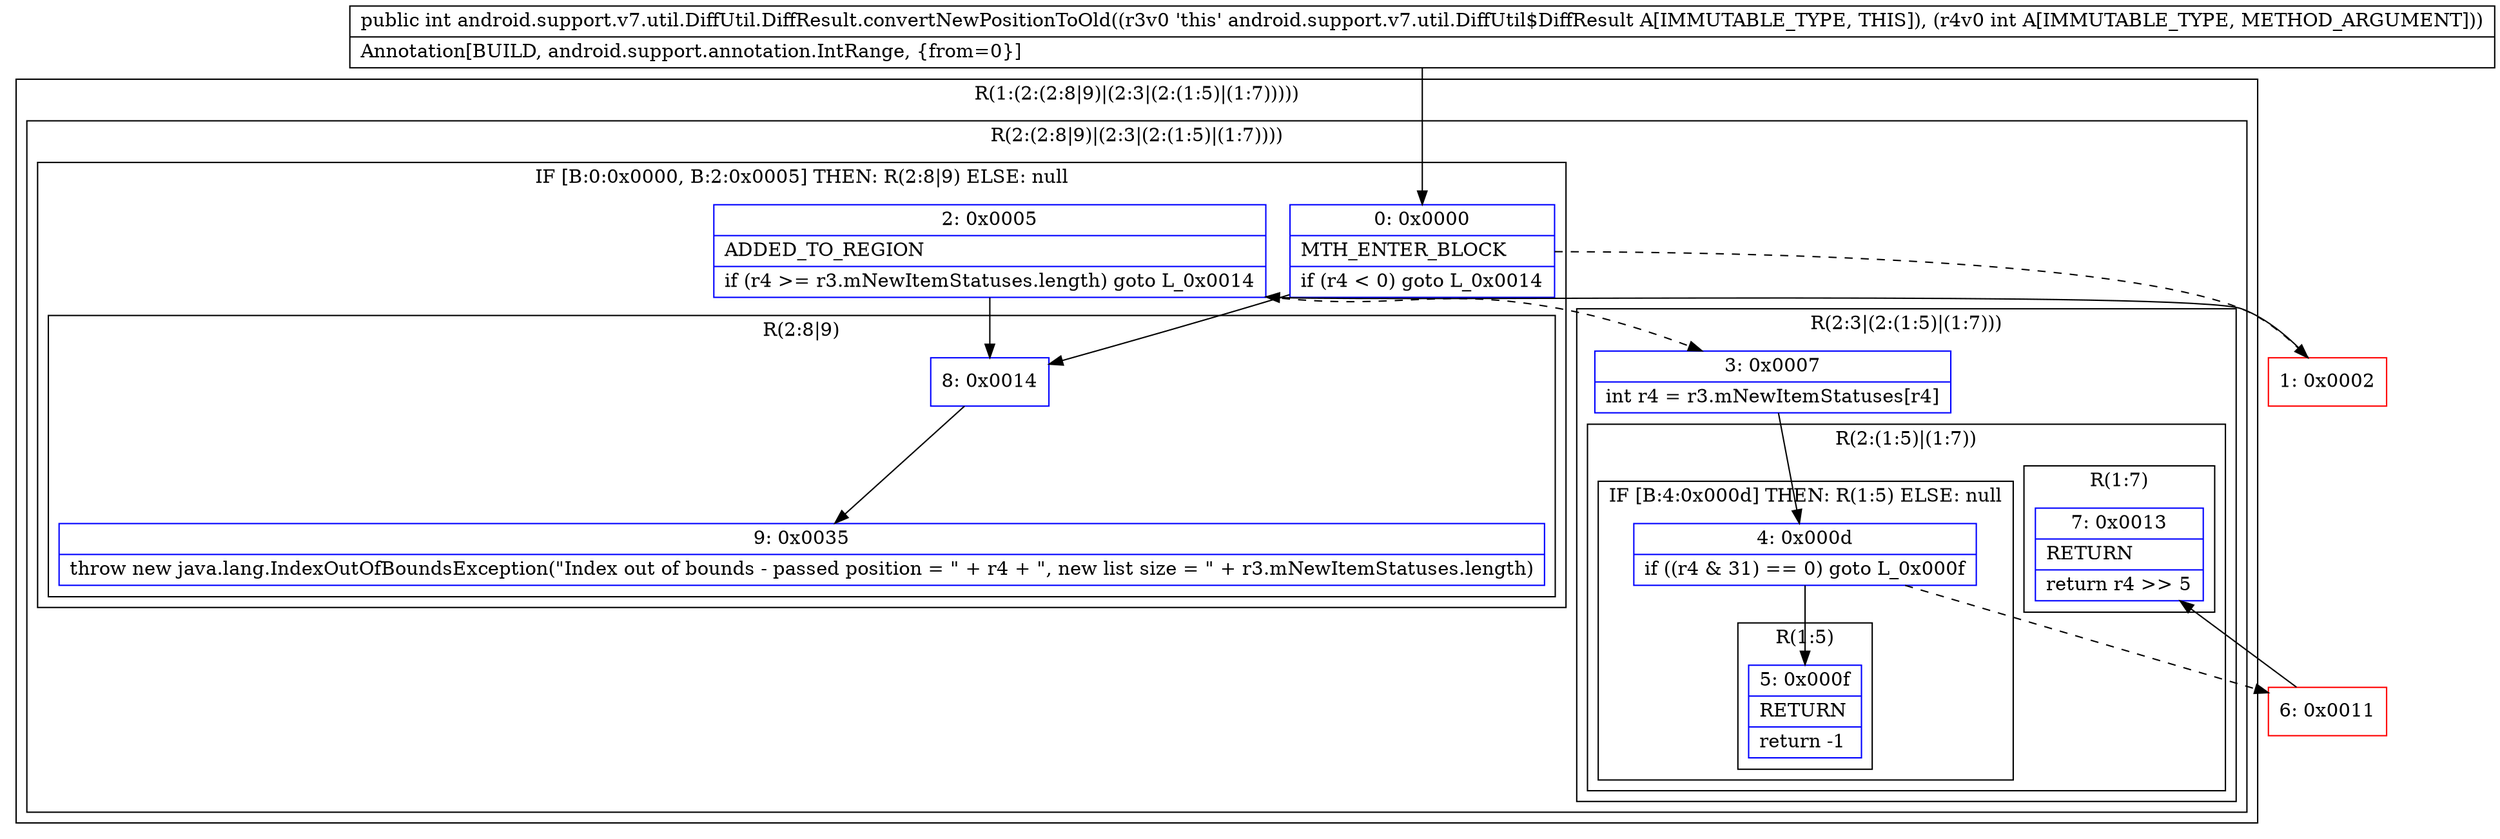 digraph "CFG forandroid.support.v7.util.DiffUtil.DiffResult.convertNewPositionToOld(I)I" {
subgraph cluster_Region_689029222 {
label = "R(1:(2:(2:8|9)|(2:3|(2:(1:5)|(1:7)))))";
node [shape=record,color=blue];
subgraph cluster_Region_1926833738 {
label = "R(2:(2:8|9)|(2:3|(2:(1:5)|(1:7))))";
node [shape=record,color=blue];
subgraph cluster_IfRegion_1618913221 {
label = "IF [B:0:0x0000, B:2:0x0005] THEN: R(2:8|9) ELSE: null";
node [shape=record,color=blue];
Node_0 [shape=record,label="{0\:\ 0x0000|MTH_ENTER_BLOCK\l|if (r4 \< 0) goto L_0x0014\l}"];
Node_2 [shape=record,label="{2\:\ 0x0005|ADDED_TO_REGION\l|if (r4 \>= r3.mNewItemStatuses.length) goto L_0x0014\l}"];
subgraph cluster_Region_778482450 {
label = "R(2:8|9)";
node [shape=record,color=blue];
Node_8 [shape=record,label="{8\:\ 0x0014}"];
Node_9 [shape=record,label="{9\:\ 0x0035|throw new java.lang.IndexOutOfBoundsException(\"Index out of bounds \- passed position = \" + r4 + \", new list size = \" + r3.mNewItemStatuses.length)\l}"];
}
}
subgraph cluster_Region_208836381 {
label = "R(2:3|(2:(1:5)|(1:7)))";
node [shape=record,color=blue];
Node_3 [shape=record,label="{3\:\ 0x0007|int r4 = r3.mNewItemStatuses[r4]\l}"];
subgraph cluster_Region_164844616 {
label = "R(2:(1:5)|(1:7))";
node [shape=record,color=blue];
subgraph cluster_IfRegion_37674246 {
label = "IF [B:4:0x000d] THEN: R(1:5) ELSE: null";
node [shape=record,color=blue];
Node_4 [shape=record,label="{4\:\ 0x000d|if ((r4 & 31) == 0) goto L_0x000f\l}"];
subgraph cluster_Region_839112782 {
label = "R(1:5)";
node [shape=record,color=blue];
Node_5 [shape=record,label="{5\:\ 0x000f|RETURN\l|return \-1\l}"];
}
}
subgraph cluster_Region_462118161 {
label = "R(1:7)";
node [shape=record,color=blue];
Node_7 [shape=record,label="{7\:\ 0x0013|RETURN\l|return r4 \>\> 5\l}"];
}
}
}
}
}
Node_1 [shape=record,color=red,label="{1\:\ 0x0002}"];
Node_6 [shape=record,color=red,label="{6\:\ 0x0011}"];
MethodNode[shape=record,label="{public int android.support.v7.util.DiffUtil.DiffResult.convertNewPositionToOld((r3v0 'this' android.support.v7.util.DiffUtil$DiffResult A[IMMUTABLE_TYPE, THIS]), (r4v0 int A[IMMUTABLE_TYPE, METHOD_ARGUMENT]))  | Annotation[BUILD, android.support.annotation.IntRange, \{from=0\}]\l}"];
MethodNode -> Node_0;
Node_0 -> Node_1[style=dashed];
Node_0 -> Node_8;
Node_2 -> Node_3[style=dashed];
Node_2 -> Node_8;
Node_8 -> Node_9;
Node_3 -> Node_4;
Node_4 -> Node_5;
Node_4 -> Node_6[style=dashed];
Node_1 -> Node_2;
Node_6 -> Node_7;
}

